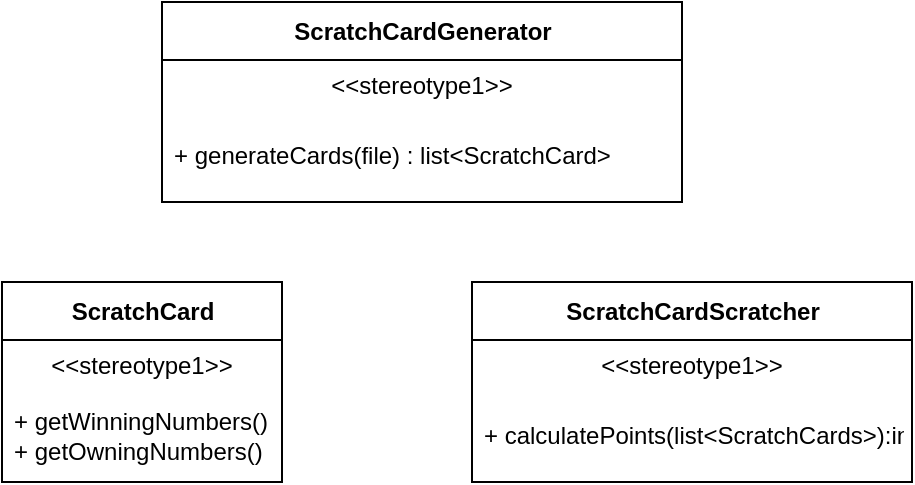 <mxfile>
    <diagram id="8b2ap4qAmdTEzeTnrlju" name="Page-1">
        <mxGraphModel dx="930" dy="883" grid="1" gridSize="10" guides="1" tooltips="1" connect="1" arrows="1" fold="1" page="1" pageScale="1" pageWidth="850" pageHeight="1100" math="0" shadow="0">
            <root>
                <mxCell id="0"/>
                <mxCell id="1" parent="0"/>
                <mxCell id="2" value="ScratchCard" style="swimlane;fontStyle=1;align=center;verticalAlign=middle;childLayout=stackLayout;horizontal=1;startSize=29;horizontalStack=0;resizeParent=1;resizeParentMax=0;resizeLast=0;collapsible=0;marginBottom=0;html=1;" vertex="1" parent="1">
                    <mxGeometry x="80" y="220" width="140" height="100" as="geometry"/>
                </mxCell>
                <mxCell id="3" value="&amp;lt;&amp;lt;stereotype1&amp;gt;&amp;gt;" style="text;html=1;strokeColor=none;fillColor=none;align=center;verticalAlign=middle;spacingLeft=4;spacingRight=4;overflow=hidden;rotatable=0;points=[[0,0.5],[1,0.5]];portConstraint=eastwest;" vertex="1" parent="2">
                    <mxGeometry y="29" width="140" height="25" as="geometry"/>
                </mxCell>
                <mxCell id="4" value="+ getWinningNumbers()&amp;nbsp;&lt;br&gt;+ getOwningNumbers()" style="text;html=1;strokeColor=none;fillColor=none;align=left;verticalAlign=middle;spacingLeft=4;spacingRight=4;overflow=hidden;rotatable=0;points=[[0,0.5],[1,0.5]];portConstraint=eastwest;" vertex="1" parent="2">
                    <mxGeometry y="54" width="140" height="46" as="geometry"/>
                </mxCell>
                <mxCell id="11" value="ScratchCardGenerator" style="swimlane;fontStyle=1;align=center;verticalAlign=middle;childLayout=stackLayout;horizontal=1;startSize=29;horizontalStack=0;resizeParent=1;resizeParentMax=0;resizeLast=0;collapsible=0;marginBottom=0;html=1;" vertex="1" parent="1">
                    <mxGeometry x="160" y="80" width="260" height="100" as="geometry"/>
                </mxCell>
                <mxCell id="12" value="&amp;lt;&amp;lt;stereotype1&amp;gt;&amp;gt;" style="text;html=1;strokeColor=none;fillColor=none;align=center;verticalAlign=middle;spacingLeft=4;spacingRight=4;overflow=hidden;rotatable=0;points=[[0,0.5],[1,0.5]];portConstraint=eastwest;" vertex="1" parent="11">
                    <mxGeometry y="29" width="260" height="25" as="geometry"/>
                </mxCell>
                <mxCell id="13" value="+ generateCards(file) : list&amp;lt;ScratchCard&amp;gt;" style="text;html=1;strokeColor=none;fillColor=none;align=left;verticalAlign=middle;spacingLeft=4;spacingRight=4;overflow=hidden;rotatable=0;points=[[0,0.5],[1,0.5]];portConstraint=eastwest;" vertex="1" parent="11">
                    <mxGeometry y="54" width="260" height="46" as="geometry"/>
                </mxCell>
                <mxCell id="14" value="ScratchCardScratcher" style="swimlane;fontStyle=1;align=center;verticalAlign=middle;childLayout=stackLayout;horizontal=1;startSize=29;horizontalStack=0;resizeParent=1;resizeParentMax=0;resizeLast=0;collapsible=0;marginBottom=0;html=1;" vertex="1" parent="1">
                    <mxGeometry x="315" y="220" width="220" height="100" as="geometry"/>
                </mxCell>
                <mxCell id="15" value="&amp;lt;&amp;lt;stereotype1&amp;gt;&amp;gt;" style="text;html=1;strokeColor=none;fillColor=none;align=center;verticalAlign=middle;spacingLeft=4;spacingRight=4;overflow=hidden;rotatable=0;points=[[0,0.5],[1,0.5]];portConstraint=eastwest;" vertex="1" parent="14">
                    <mxGeometry y="29" width="220" height="25" as="geometry"/>
                </mxCell>
                <mxCell id="16" value="+ calculatePoints(list&amp;lt;ScratchCards&amp;gt;):int" style="text;html=1;strokeColor=none;fillColor=none;align=left;verticalAlign=middle;spacingLeft=4;spacingRight=4;overflow=hidden;rotatable=0;points=[[0,0.5],[1,0.5]];portConstraint=eastwest;" vertex="1" parent="14">
                    <mxGeometry y="54" width="220" height="46" as="geometry"/>
                </mxCell>
            </root>
        </mxGraphModel>
    </diagram>
</mxfile>